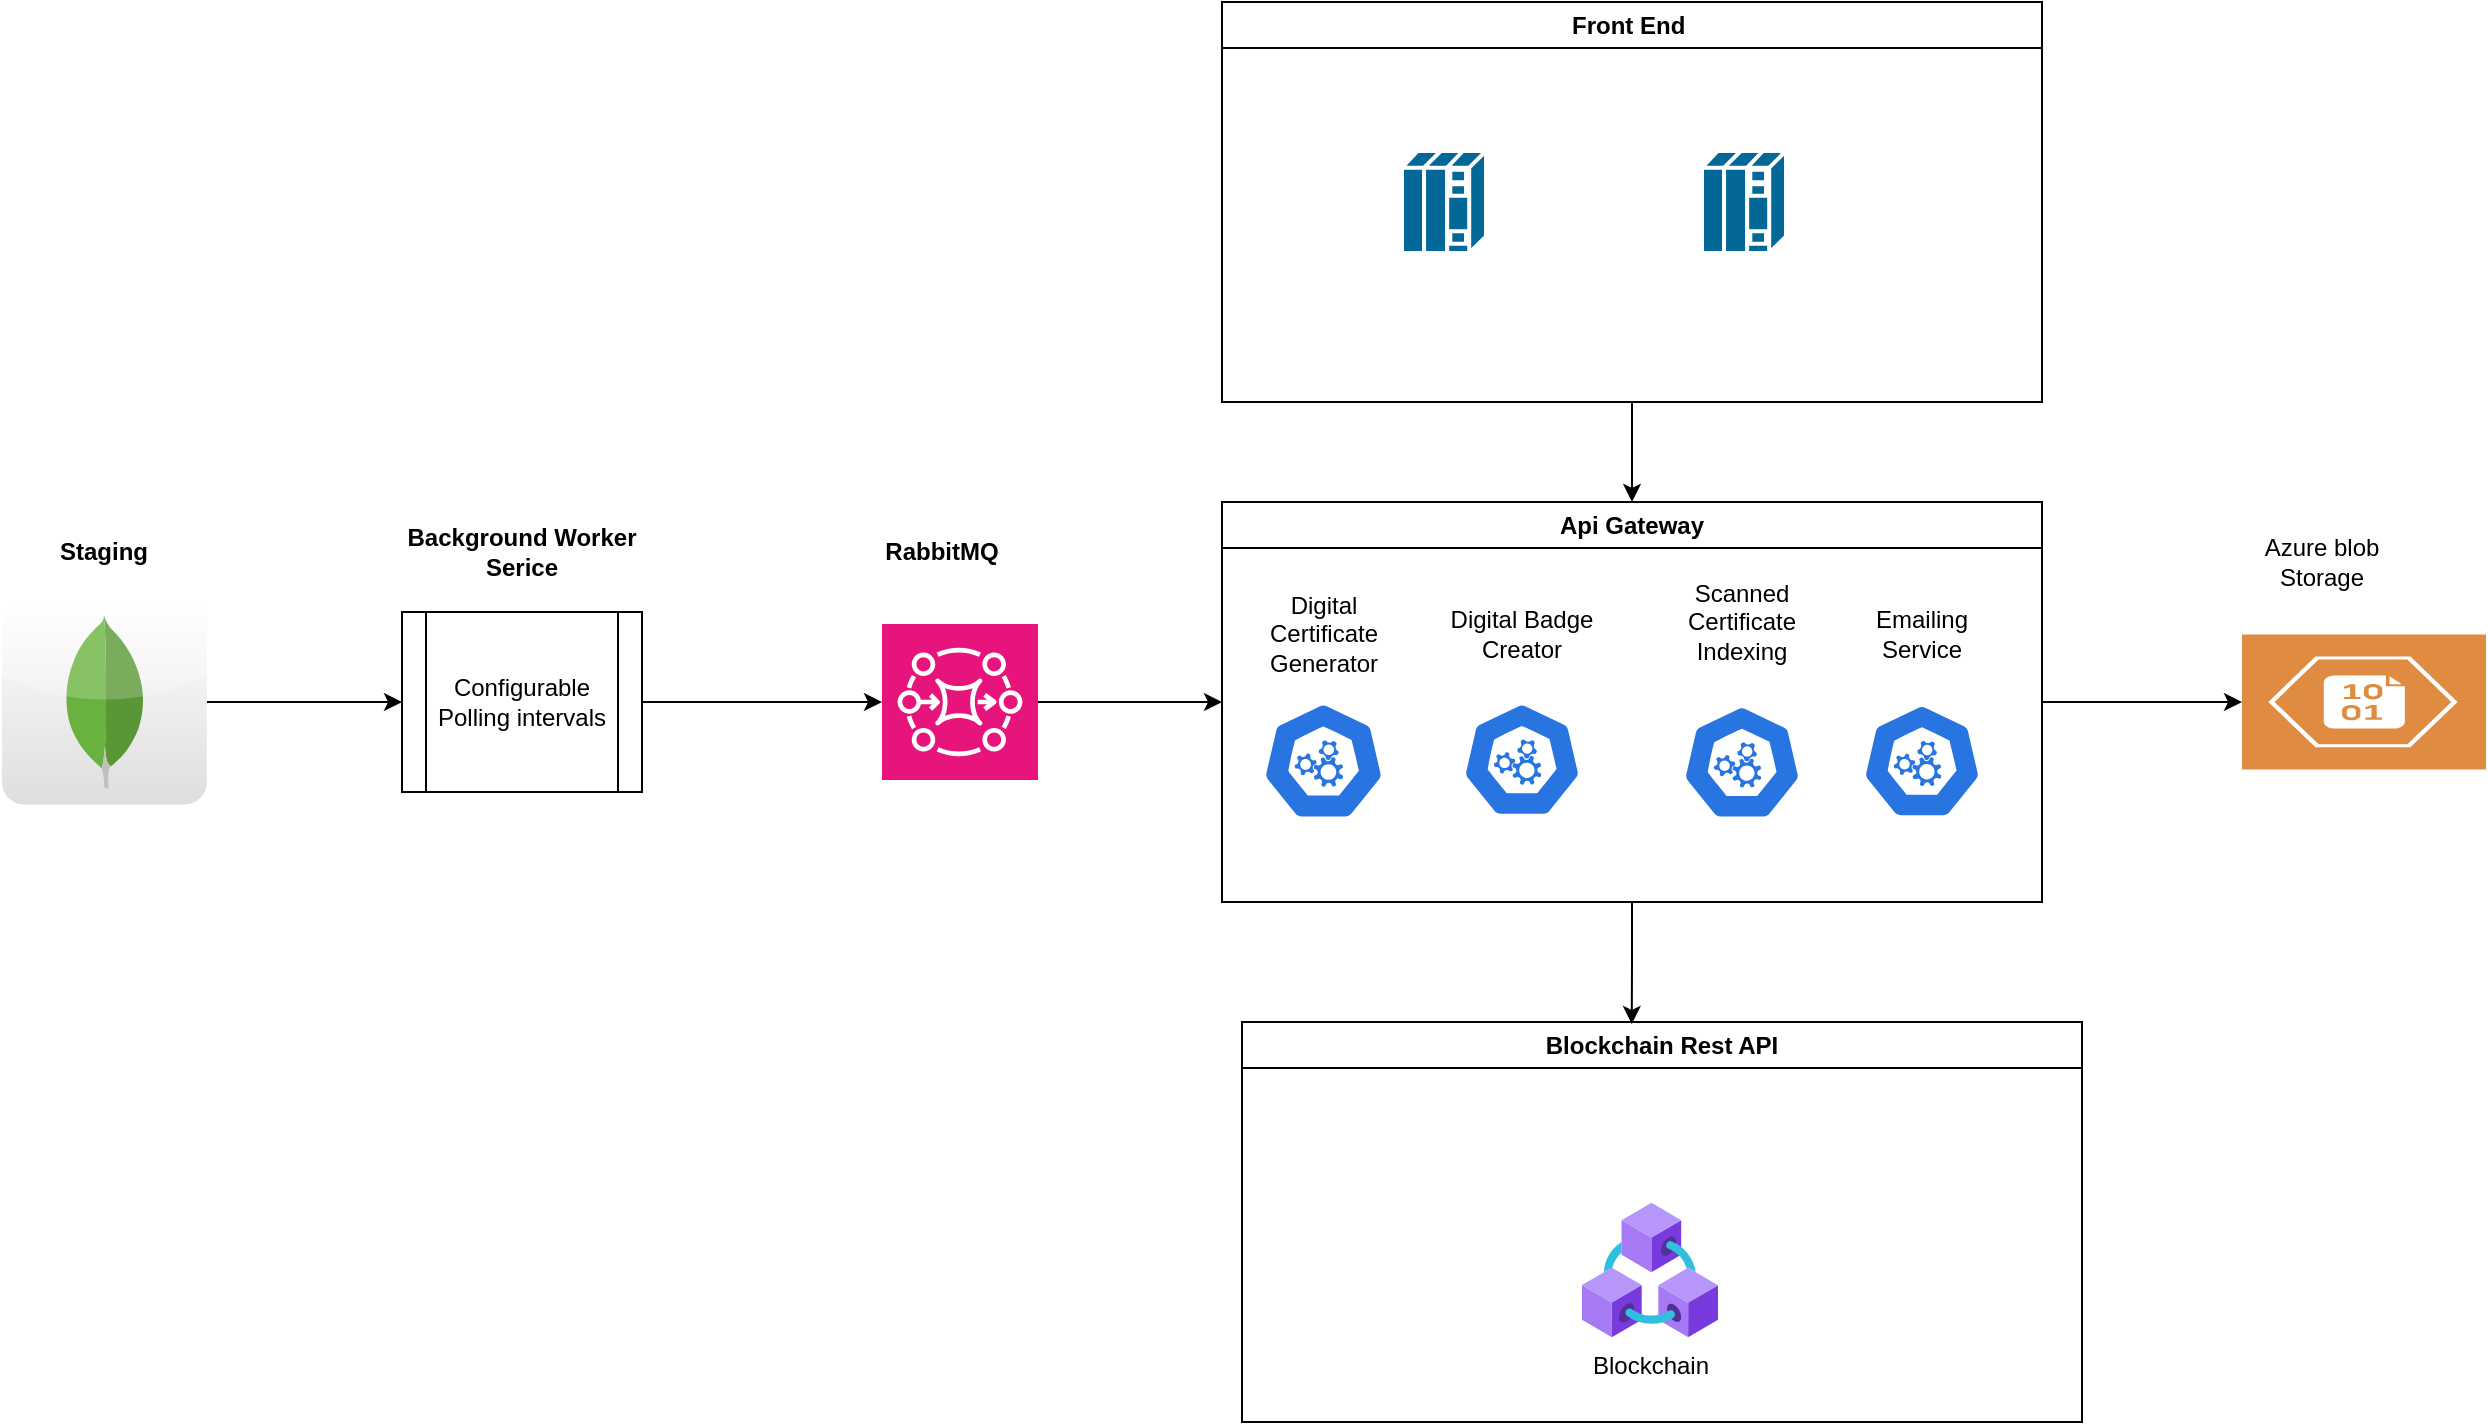 <mxfile version="24.7.7">
  <diagram id="f106602c-feb2-e66a-4537-3a34d633f6aa" name="Page-1">
    <mxGraphModel dx="1563" dy="1553" grid="1" gridSize="10" guides="1" tooltips="1" connect="1" arrows="1" fold="1" page="1" pageScale="1" pageWidth="1169" pageHeight="827" background="none" math="0" shadow="0">
      <root>
        <mxCell id="0" />
        <mxCell id="1" parent="0" />
        <mxCell id="xzdhvyfGosut9zscTU-Z-1" value="Configurable Polling intervals" style="shape=process;whiteSpace=wrap;html=1;backgroundOutline=1;" vertex="1" parent="1">
          <mxGeometry x="300" y="125" width="120" height="90" as="geometry" />
        </mxCell>
        <mxCell id="xzdhvyfGosut9zscTU-Z-5" style="edgeStyle=orthogonalEdgeStyle;rounded=0;orthogonalLoop=1;jettySize=auto;html=1;entryX=0;entryY=0.5;entryDx=0;entryDy=0;" edge="1" parent="1" source="xzdhvyfGosut9zscTU-Z-2" target="xzdhvyfGosut9zscTU-Z-1">
          <mxGeometry relative="1" as="geometry" />
        </mxCell>
        <mxCell id="xzdhvyfGosut9zscTU-Z-2" value="" style="dashed=0;outlineConnect=0;html=1;align=center;labelPosition=center;verticalLabelPosition=bottom;verticalAlign=top;shape=mxgraph.webicons.mongodb;gradientColor=#DFDEDE" vertex="1" parent="1">
          <mxGeometry x="100" y="118.8" width="102.4" height="102.4" as="geometry" />
        </mxCell>
        <mxCell id="xzdhvyfGosut9zscTU-Z-3" value="&lt;b&gt;Staging&lt;/b&gt;" style="text;html=1;align=center;verticalAlign=middle;whiteSpace=wrap;rounded=0;" vertex="1" parent="1">
          <mxGeometry x="121.2" y="80" width="60" height="30" as="geometry" />
        </mxCell>
        <mxCell id="xzdhvyfGosut9zscTU-Z-4" value="&lt;b&gt;Background Worker Serice&lt;/b&gt;" style="text;html=1;align=center;verticalAlign=middle;whiteSpace=wrap;rounded=0;" vertex="1" parent="1">
          <mxGeometry x="300" y="80" width="120" height="30" as="geometry" />
        </mxCell>
        <mxCell id="xzdhvyfGosut9zscTU-Z-15" style="edgeStyle=orthogonalEdgeStyle;rounded=0;orthogonalLoop=1;jettySize=auto;html=1;" edge="1" parent="1" source="xzdhvyfGosut9zscTU-Z-6">
          <mxGeometry relative="1" as="geometry">
            <mxPoint x="710" y="170" as="targetPoint" />
          </mxGeometry>
        </mxCell>
        <mxCell id="xzdhvyfGosut9zscTU-Z-6" value="" style="sketch=0;points=[[0,0,0],[0.25,0,0],[0.5,0,0],[0.75,0,0],[1,0,0],[0,1,0],[0.25,1,0],[0.5,1,0],[0.75,1,0],[1,1,0],[0,0.25,0],[0,0.5,0],[0,0.75,0],[1,0.25,0],[1,0.5,0],[1,0.75,0]];outlineConnect=0;fontColor=#232F3E;fillColor=#E7157B;strokeColor=#ffffff;dashed=0;verticalLabelPosition=bottom;verticalAlign=top;align=center;html=1;fontSize=12;fontStyle=0;aspect=fixed;shape=mxgraph.aws4.resourceIcon;resIcon=mxgraph.aws4.mq;" vertex="1" parent="1">
          <mxGeometry x="540" y="131" width="78" height="78" as="geometry" />
        </mxCell>
        <mxCell id="xzdhvyfGosut9zscTU-Z-10" style="edgeStyle=orthogonalEdgeStyle;rounded=0;orthogonalLoop=1;jettySize=auto;html=1;entryX=0;entryY=0.5;entryDx=0;entryDy=0;entryPerimeter=0;" edge="1" parent="1" source="xzdhvyfGosut9zscTU-Z-1" target="xzdhvyfGosut9zscTU-Z-6">
          <mxGeometry relative="1" as="geometry" />
        </mxCell>
        <mxCell id="xzdhvyfGosut9zscTU-Z-11" value="&lt;b&gt;RabbitMQ&lt;/b&gt;" style="text;html=1;align=center;verticalAlign=middle;whiteSpace=wrap;rounded=0;" vertex="1" parent="1">
          <mxGeometry x="510" y="80" width="120" height="30" as="geometry" />
        </mxCell>
        <mxCell id="xzdhvyfGosut9zscTU-Z-32" style="edgeStyle=orthogonalEdgeStyle;rounded=0;orthogonalLoop=1;jettySize=auto;html=1;" edge="1" parent="1" source="xzdhvyfGosut9zscTU-Z-14" target="xzdhvyfGosut9zscTU-Z-27">
          <mxGeometry relative="1" as="geometry" />
        </mxCell>
        <mxCell id="xzdhvyfGosut9zscTU-Z-14" value="Api Gateway" style="swimlane;whiteSpace=wrap;html=1;" vertex="1" parent="1">
          <mxGeometry x="710" y="70" width="410" height="200" as="geometry" />
        </mxCell>
        <mxCell id="xzdhvyfGosut9zscTU-Z-16" value="" style="aspect=fixed;sketch=0;html=1;dashed=0;whitespace=wrap;verticalLabelPosition=bottom;verticalAlign=top;fillColor=#2875E2;strokeColor=#ffffff;points=[[0.005,0.63,0],[0.1,0.2,0],[0.9,0.2,0],[0.5,0,0],[0.995,0.63,0],[0.72,0.99,0],[0.5,1,0],[0.28,0.99,0]];shape=mxgraph.kubernetes.icon2;prIcon=api" vertex="1" parent="xzdhvyfGosut9zscTU-Z-14">
          <mxGeometry x="120" y="100" width="60" height="57.6" as="geometry" />
        </mxCell>
        <mxCell id="xzdhvyfGosut9zscTU-Z-17" value="" style="aspect=fixed;sketch=0;html=1;dashed=0;whitespace=wrap;verticalLabelPosition=bottom;verticalAlign=top;fillColor=#2875E2;strokeColor=#ffffff;points=[[0.005,0.63,0],[0.1,0.2,0],[0.9,0.2,0],[0.5,0,0],[0.995,0.63,0],[0.72,0.99,0],[0.5,1,0],[0.28,0.99,0]];shape=mxgraph.kubernetes.icon2;prIcon=api" vertex="1" parent="xzdhvyfGosut9zscTU-Z-14">
          <mxGeometry x="230" y="101.4" width="60" height="57.6" as="geometry" />
        </mxCell>
        <mxCell id="xzdhvyfGosut9zscTU-Z-18" value="" style="aspect=fixed;sketch=0;html=1;dashed=0;whitespace=wrap;verticalLabelPosition=bottom;verticalAlign=top;fillColor=#2875E2;strokeColor=#ffffff;points=[[0.005,0.63,0],[0.1,0.2,0],[0.9,0.2,0],[0.5,0,0],[0.995,0.63,0],[0.72,0.99,0],[0.5,1,0],[0.28,0.99,0]];shape=mxgraph.kubernetes.icon2;prIcon=api" vertex="1" parent="xzdhvyfGosut9zscTU-Z-14">
          <mxGeometry x="20" y="100" width="61.46" height="59" as="geometry" />
        </mxCell>
        <mxCell id="xzdhvyfGosut9zscTU-Z-20" value="Digital Certificate Generator" style="text;html=1;align=center;verticalAlign=middle;whiteSpace=wrap;rounded=0;" vertex="1" parent="xzdhvyfGosut9zscTU-Z-14">
          <mxGeometry x="20.73" y="40" width="60" height="51" as="geometry" />
        </mxCell>
        <mxCell id="xzdhvyfGosut9zscTU-Z-21" value="Digital Badge Creator" style="text;html=1;align=center;verticalAlign=middle;whiteSpace=wrap;rounded=0;" vertex="1" parent="xzdhvyfGosut9zscTU-Z-14">
          <mxGeometry x="110" y="40" width="80" height="51" as="geometry" />
        </mxCell>
        <mxCell id="xzdhvyfGosut9zscTU-Z-22" value="Scanned Certificate Indexing" style="text;html=1;align=center;verticalAlign=middle;whiteSpace=wrap;rounded=0;" vertex="1" parent="xzdhvyfGosut9zscTU-Z-14">
          <mxGeometry x="210" y="34.8" width="100" height="51" as="geometry" />
        </mxCell>
        <mxCell id="xzdhvyfGosut9zscTU-Z-28" value="" style="aspect=fixed;sketch=0;html=1;dashed=0;whitespace=wrap;verticalLabelPosition=bottom;verticalAlign=top;fillColor=#2875E2;strokeColor=#ffffff;points=[[0.005,0.63,0],[0.1,0.2,0],[0.9,0.2,0],[0.5,0,0],[0.995,0.63,0],[0.72,0.99,0],[0.5,1,0],[0.28,0.99,0]];shape=mxgraph.kubernetes.icon2;prIcon=api" vertex="1" parent="xzdhvyfGosut9zscTU-Z-14">
          <mxGeometry x="320" y="100.7" width="60" height="57.6" as="geometry" />
        </mxCell>
        <mxCell id="xzdhvyfGosut9zscTU-Z-26" value="Emailing Service" style="text;html=1;align=center;verticalAlign=middle;whiteSpace=wrap;rounded=0;" vertex="1" parent="xzdhvyfGosut9zscTU-Z-14">
          <mxGeometry x="310" y="40" width="80" height="51" as="geometry" />
        </mxCell>
        <mxCell id="xzdhvyfGosut9zscTU-Z-27" value="" style="sketch=0;pointerEvents=1;shadow=0;dashed=0;html=1;strokeColor=none;fillColor=#DF8C42;labelPosition=center;verticalLabelPosition=bottom;verticalAlign=top;align=center;outlineConnect=0;shape=mxgraph.veeam2.azure_blob;" vertex="1" parent="1">
          <mxGeometry x="1220" y="136.2" width="122" height="67.6" as="geometry" />
        </mxCell>
        <mxCell id="xzdhvyfGosut9zscTU-Z-33" value="Azure blob Storage" style="text;html=1;align=center;verticalAlign=middle;whiteSpace=wrap;rounded=0;" vertex="1" parent="1">
          <mxGeometry x="1220" y="74" width="80" height="51" as="geometry" />
        </mxCell>
        <mxCell id="xzdhvyfGosut9zscTU-Z-35" value="Blockchain Rest API" style="swimlane;whiteSpace=wrap;html=1;" vertex="1" parent="1">
          <mxGeometry x="720" y="330" width="420" height="200" as="geometry" />
        </mxCell>
        <mxCell id="xzdhvyfGosut9zscTU-Z-34" value="Blockchain" style="image;aspect=fixed;html=1;points=[];align=center;fontSize=12;image=img/lib/azure2/blockchain/Azure_Blockchain_Service.svg;" vertex="1" parent="xzdhvyfGosut9zscTU-Z-35">
          <mxGeometry x="170" y="90" width="68" height="68" as="geometry" />
        </mxCell>
        <mxCell id="xzdhvyfGosut9zscTU-Z-44" style="edgeStyle=orthogonalEdgeStyle;rounded=0;orthogonalLoop=1;jettySize=auto;html=1;entryX=0.464;entryY=0.005;entryDx=0;entryDy=0;entryPerimeter=0;" edge="1" parent="1" source="xzdhvyfGosut9zscTU-Z-14" target="xzdhvyfGosut9zscTU-Z-35">
          <mxGeometry relative="1" as="geometry" />
        </mxCell>
        <mxCell id="xzdhvyfGosut9zscTU-Z-51" style="edgeStyle=orthogonalEdgeStyle;rounded=0;orthogonalLoop=1;jettySize=auto;html=1;entryX=0.5;entryY=0;entryDx=0;entryDy=0;" edge="1" parent="1" source="xzdhvyfGosut9zscTU-Z-45" target="xzdhvyfGosut9zscTU-Z-14">
          <mxGeometry relative="1" as="geometry" />
        </mxCell>
        <mxCell id="xzdhvyfGosut9zscTU-Z-45" value="Front End&amp;nbsp;" style="swimlane;whiteSpace=wrap;html=1;" vertex="1" parent="1">
          <mxGeometry x="710" y="-180" width="410" height="200" as="geometry" />
        </mxCell>
        <mxCell id="xzdhvyfGosut9zscTU-Z-47" value="" style="shape=mxgraph.cisco.misc.front_end_processor;html=1;pointerEvents=1;dashed=0;fillColor=#036897;strokeColor=#ffffff;strokeWidth=2;verticalLabelPosition=bottom;verticalAlign=top;align=center;outlineConnect=0;" vertex="1" parent="xzdhvyfGosut9zscTU-Z-45">
          <mxGeometry x="90.0" y="74.5" width="42" height="51" as="geometry" />
        </mxCell>
        <mxCell id="xzdhvyfGosut9zscTU-Z-48" value="" style="shape=mxgraph.cisco.misc.front_end_processor;html=1;pointerEvents=1;dashed=0;fillColor=#036897;strokeColor=#ffffff;strokeWidth=2;verticalLabelPosition=bottom;verticalAlign=top;align=center;outlineConnect=0;" vertex="1" parent="xzdhvyfGosut9zscTU-Z-45">
          <mxGeometry x="240" y="74.5" width="42" height="51" as="geometry" />
        </mxCell>
      </root>
    </mxGraphModel>
  </diagram>
</mxfile>
